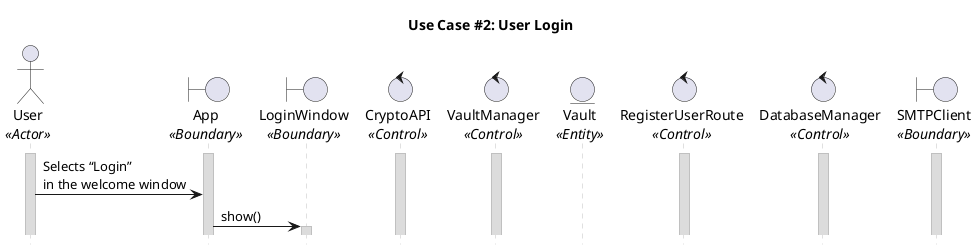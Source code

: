 @startuml uc02
title "Use Case #2: User Login"

'Styling goes here
hide footbox
skinparam stereotypePosition bottom
skinparam sequenceMessageAlign direction
skinparam sequence {
    LifeLineBorderColor #Silver
    LifeLineBackgroundColor #Gainsboro
}

'Setup the objects involved here
actor User as u <<Actor>>
boundary App as a <<Boundary>>
boundary LoginWindow as lw <<Boundary>>
control CryptoAPI as ca <<Control>>
control VaultManager as vm <<Control>>
entity Vault as v <<Entity>>
control RegisterUserRoute as rur <<Control>>
control DatabaseManager as db <<Control>>
boundary SMTPClient as sc <<Boundary>>

'Setup persistent objects here
activate u 
activate a
activate ca
activate vm
activate rur
activate db
activate sc

'--- FLOW OF CONTROL STARTS HERE ---
'User selects “Login” on the front page.
u -> a: Selects “Login” \nin the welcome window

'System shows a form to Login
a -> lw: show()
activate lw


'--- FLOW OF CONTROL ENDS HERE   ---

@enduml